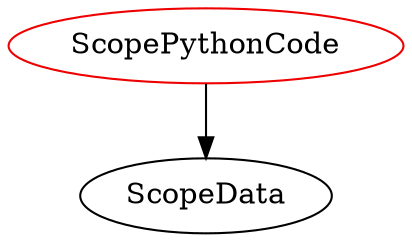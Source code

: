 digraph scopepythoncode{
ScopePythonCode	[shape=oval, color=red2, label="ScopePythonCode"];
ScopePythonCode -> ScopeData;
}
